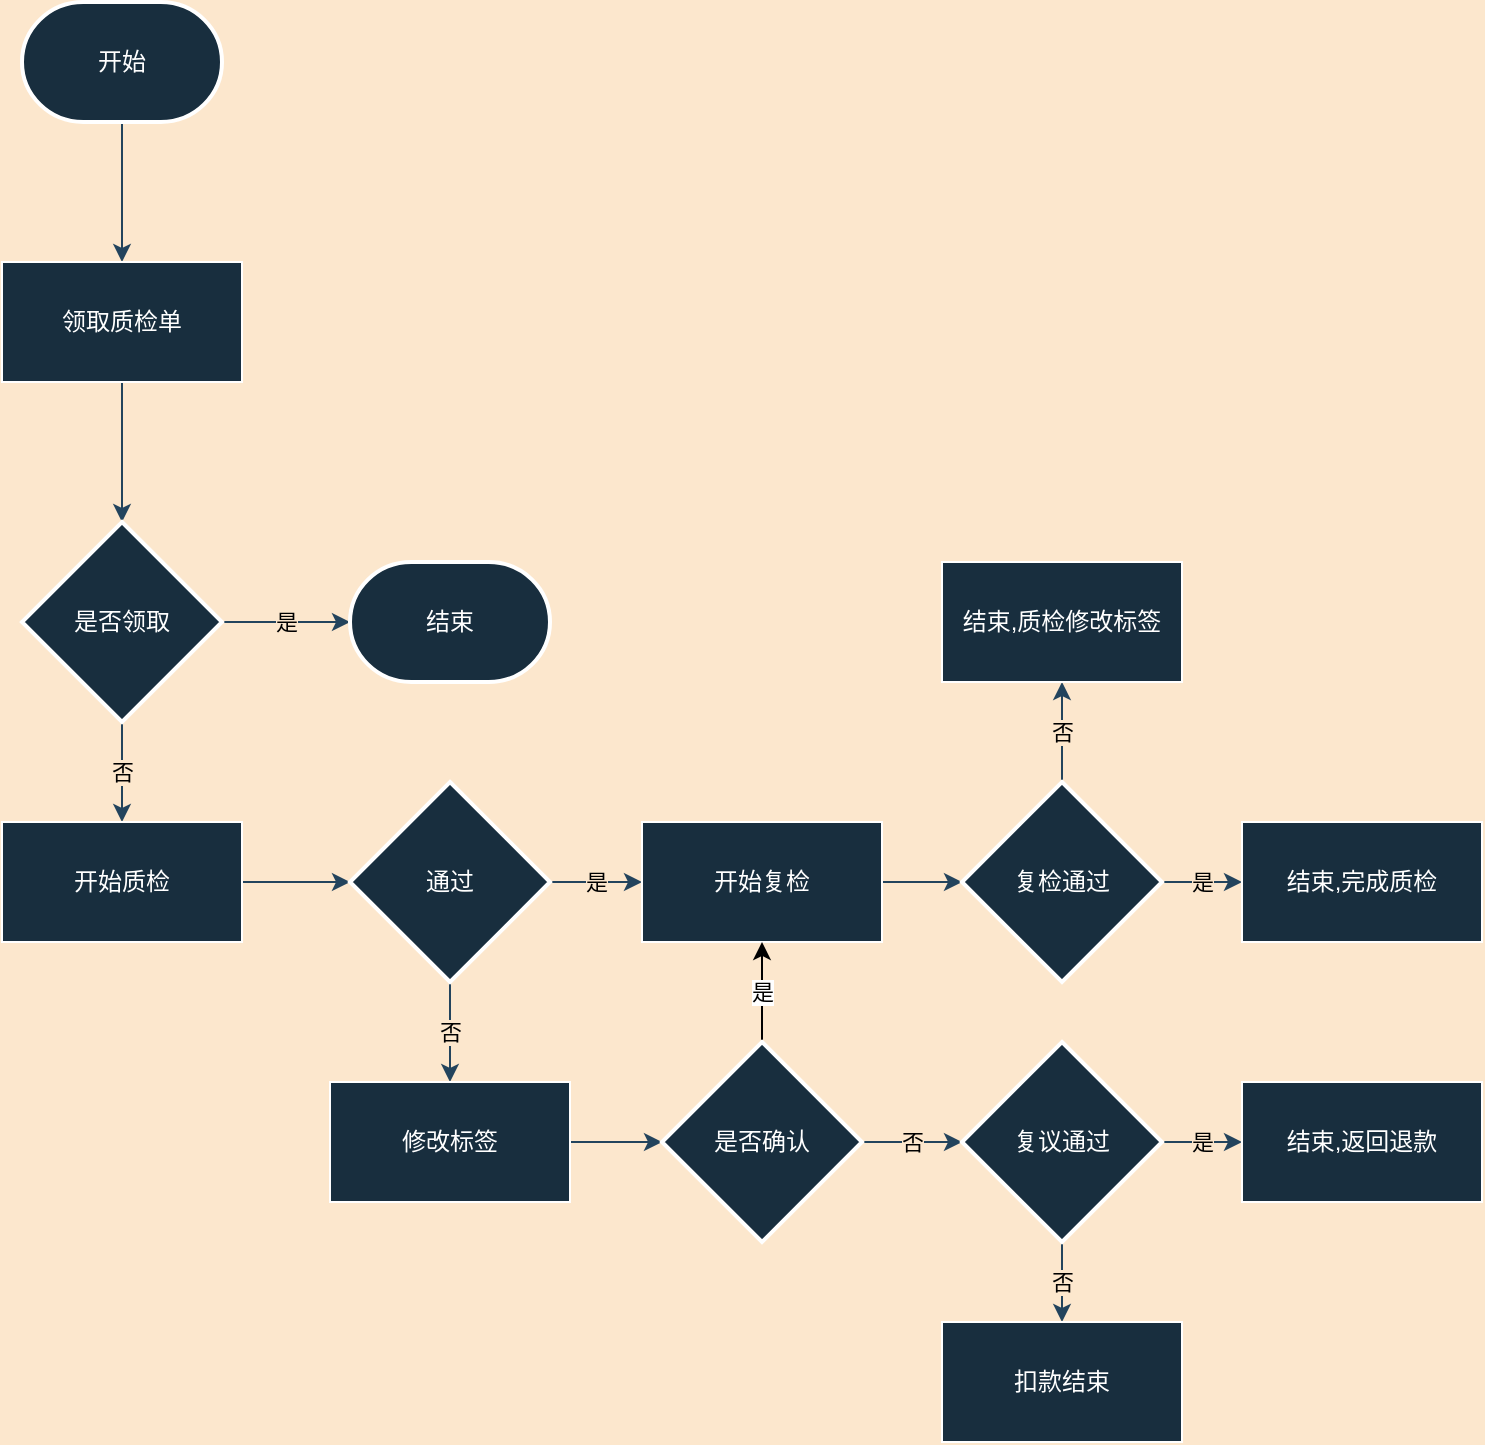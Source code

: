 <mxfile version="21.0.6" type="github">
  <diagram id="nNnDvNXIN6dUj9keKaT8" name="Page-1">
    <mxGraphModel dx="1434" dy="756" grid="1" gridSize="10" guides="1" tooltips="1" connect="1" arrows="1" fold="1" page="1" pageScale="1" pageWidth="827" pageHeight="1169" background="#FCE7CD" math="0" shadow="0">
      <root>
        <mxCell id="0" />
        <mxCell id="1" parent="0" />
        <mxCell id="mTTqI1Kj2CIqjoFTkaEe-4" style="edgeStyle=orthogonalEdgeStyle;rounded=0;orthogonalLoop=1;jettySize=auto;html=1;exitX=0.5;exitY=1;exitDx=0;exitDy=0;exitPerimeter=0;labelBackgroundColor=#FCE7CD;strokeColor=#23445D;" parent="1" source="mTTqI1Kj2CIqjoFTkaEe-1" target="mTTqI1Kj2CIqjoFTkaEe-2" edge="1">
          <mxGeometry relative="1" as="geometry" />
        </mxCell>
        <mxCell id="mTTqI1Kj2CIqjoFTkaEe-1" value="开始" style="strokeWidth=2;html=1;shape=mxgraph.flowchart.terminator;whiteSpace=wrap;rounded=0;fillColor=#182E3E;strokeColor=#FFFFFF;fontColor=#FFFFFF;" parent="1" vertex="1">
          <mxGeometry x="150" y="280" width="100" height="60" as="geometry" />
        </mxCell>
        <mxCell id="mTTqI1Kj2CIqjoFTkaEe-5" style="edgeStyle=orthogonalEdgeStyle;rounded=0;orthogonalLoop=1;jettySize=auto;html=1;exitX=0.5;exitY=1;exitDx=0;exitDy=0;labelBackgroundColor=#FCE7CD;strokeColor=#23445D;" parent="1" source="mTTqI1Kj2CIqjoFTkaEe-2" edge="1">
          <mxGeometry relative="1" as="geometry">
            <mxPoint x="200" y="540" as="targetPoint" />
          </mxGeometry>
        </mxCell>
        <mxCell id="mTTqI1Kj2CIqjoFTkaEe-2" value="领取质检单" style="rounded=0;whiteSpace=wrap;html=1;fillColor=#182E3E;strokeColor=#FFFFFF;fontColor=#FFFFFF;" parent="1" vertex="1">
          <mxGeometry x="140" y="410" width="120" height="60" as="geometry" />
        </mxCell>
        <mxCell id="mTTqI1Kj2CIqjoFTkaEe-9" value="是" style="edgeStyle=orthogonalEdgeStyle;rounded=0;orthogonalLoop=1;jettySize=auto;html=1;entryX=0;entryY=0.5;entryDx=0;entryDy=0;entryPerimeter=0;labelBackgroundColor=#FCE7CD;strokeColor=#23445D;" parent="1" source="mTTqI1Kj2CIqjoFTkaEe-7" target="mTTqI1Kj2CIqjoFTkaEe-8" edge="1">
          <mxGeometry relative="1" as="geometry" />
        </mxCell>
        <mxCell id="mTTqI1Kj2CIqjoFTkaEe-12" value="否" style="edgeStyle=orthogonalEdgeStyle;rounded=0;orthogonalLoop=1;jettySize=auto;html=1;exitX=0.5;exitY=1;exitDx=0;exitDy=0;exitPerimeter=0;labelBackgroundColor=#FCE7CD;strokeColor=#23445D;" parent="1" source="mTTqI1Kj2CIqjoFTkaEe-7" target="mTTqI1Kj2CIqjoFTkaEe-10" edge="1">
          <mxGeometry relative="1" as="geometry" />
        </mxCell>
        <mxCell id="mTTqI1Kj2CIqjoFTkaEe-7" value="是否领取" style="strokeWidth=2;html=1;shape=mxgraph.flowchart.decision;whiteSpace=wrap;rounded=0;fillColor=#182E3E;strokeColor=#FFFFFF;fontColor=#FFFFFF;" parent="1" vertex="1">
          <mxGeometry x="150" y="540" width="100" height="100" as="geometry" />
        </mxCell>
        <mxCell id="mTTqI1Kj2CIqjoFTkaEe-8" value="结束" style="strokeWidth=2;html=1;shape=mxgraph.flowchart.terminator;whiteSpace=wrap;rounded=0;fillColor=#182E3E;strokeColor=#FFFFFF;fontColor=#FFFFFF;" parent="1" vertex="1">
          <mxGeometry x="314" y="560" width="100" height="60" as="geometry" />
        </mxCell>
        <mxCell id="mTTqI1Kj2CIqjoFTkaEe-14" style="edgeStyle=orthogonalEdgeStyle;rounded=0;orthogonalLoop=1;jettySize=auto;html=1;exitX=1;exitY=0.5;exitDx=0;exitDy=0;labelBackgroundColor=#FCE7CD;strokeColor=#23445D;" parent="1" source="mTTqI1Kj2CIqjoFTkaEe-10" target="mTTqI1Kj2CIqjoFTkaEe-13" edge="1">
          <mxGeometry relative="1" as="geometry" />
        </mxCell>
        <mxCell id="mTTqI1Kj2CIqjoFTkaEe-10" value="开始质检" style="rounded=0;whiteSpace=wrap;html=1;fillColor=#182E3E;strokeColor=#FFFFFF;fontColor=#FFFFFF;" parent="1" vertex="1">
          <mxGeometry x="140" y="690" width="120" height="60" as="geometry" />
        </mxCell>
        <mxCell id="mTTqI1Kj2CIqjoFTkaEe-17" value="是" style="edgeStyle=orthogonalEdgeStyle;rounded=0;orthogonalLoop=1;jettySize=auto;html=1;exitX=1;exitY=0.5;exitDx=0;exitDy=0;exitPerimeter=0;labelBackgroundColor=#FCE7CD;strokeColor=#23445D;" parent="1" source="mTTqI1Kj2CIqjoFTkaEe-13" target="mTTqI1Kj2CIqjoFTkaEe-16" edge="1">
          <mxGeometry relative="1" as="geometry" />
        </mxCell>
        <mxCell id="mTTqI1Kj2CIqjoFTkaEe-20" value="否" style="edgeStyle=orthogonalEdgeStyle;rounded=0;orthogonalLoop=1;jettySize=auto;html=1;exitX=0.5;exitY=1;exitDx=0;exitDy=0;exitPerimeter=0;entryX=0.5;entryY=0;entryDx=0;entryDy=0;labelBackgroundColor=#FCE7CD;strokeColor=#23445D;" parent="1" source="mTTqI1Kj2CIqjoFTkaEe-13" target="mTTqI1Kj2CIqjoFTkaEe-15" edge="1">
          <mxGeometry relative="1" as="geometry" />
        </mxCell>
        <mxCell id="mTTqI1Kj2CIqjoFTkaEe-13" value="通过" style="strokeWidth=2;html=1;shape=mxgraph.flowchart.decision;whiteSpace=wrap;rounded=0;fillColor=#182E3E;strokeColor=#FFFFFF;fontColor=#FFFFFF;" parent="1" vertex="1">
          <mxGeometry x="314" y="670" width="100" height="100" as="geometry" />
        </mxCell>
        <mxCell id="mTTqI1Kj2CIqjoFTkaEe-22" style="edgeStyle=orthogonalEdgeStyle;rounded=0;orthogonalLoop=1;jettySize=auto;html=1;exitX=1;exitY=0.5;exitDx=0;exitDy=0;labelBackgroundColor=#FCE7CD;strokeColor=#23445D;" parent="1" source="mTTqI1Kj2CIqjoFTkaEe-15" target="mTTqI1Kj2CIqjoFTkaEe-21" edge="1">
          <mxGeometry relative="1" as="geometry" />
        </mxCell>
        <mxCell id="mTTqI1Kj2CIqjoFTkaEe-15" value="修改标签" style="rounded=0;whiteSpace=wrap;html=1;fillColor=#182E3E;strokeColor=#FFFFFF;fontColor=#FFFFFF;" parent="1" vertex="1">
          <mxGeometry x="304" y="820" width="120" height="60" as="geometry" />
        </mxCell>
        <mxCell id="mTTqI1Kj2CIqjoFTkaEe-36" style="edgeStyle=orthogonalEdgeStyle;curved=0;rounded=1;sketch=0;orthogonalLoop=1;jettySize=auto;html=1;exitX=1;exitY=0.5;exitDx=0;exitDy=0;entryX=0;entryY=0.5;entryDx=0;entryDy=0;entryPerimeter=0;labelBackgroundColor=#FCE7CD;strokeColor=#23445D;" parent="1" source="mTTqI1Kj2CIqjoFTkaEe-16" target="mTTqI1Kj2CIqjoFTkaEe-31" edge="1">
          <mxGeometry relative="1" as="geometry" />
        </mxCell>
        <mxCell id="mTTqI1Kj2CIqjoFTkaEe-16" value="开始复检" style="rounded=0;whiteSpace=wrap;html=1;fillColor=#182E3E;strokeColor=#FFFFFF;fontColor=#FFFFFF;" parent="1" vertex="1">
          <mxGeometry x="460" y="690" width="120" height="60" as="geometry" />
        </mxCell>
        <mxCell id="mTTqI1Kj2CIqjoFTkaEe-26" value="否" style="edgeStyle=orthogonalEdgeStyle;rounded=0;orthogonalLoop=1;jettySize=auto;html=1;exitX=1;exitY=0.5;exitDx=0;exitDy=0;exitPerimeter=0;entryX=0;entryY=0.5;entryDx=0;entryDy=0;entryPerimeter=0;labelBackgroundColor=#FCE7CD;strokeColor=#23445D;" parent="1" source="mTTqI1Kj2CIqjoFTkaEe-21" target="mTTqI1Kj2CIqjoFTkaEe-24" edge="1">
          <mxGeometry relative="1" as="geometry" />
        </mxCell>
        <mxCell id="8Tz8lEvI-f_afvF6EZho-1" value="是" style="edgeStyle=orthogonalEdgeStyle;rounded=0;orthogonalLoop=1;jettySize=auto;html=1;exitX=0.5;exitY=0;exitDx=0;exitDy=0;exitPerimeter=0;entryX=0.5;entryY=1;entryDx=0;entryDy=0;" edge="1" parent="1" source="mTTqI1Kj2CIqjoFTkaEe-21" target="mTTqI1Kj2CIqjoFTkaEe-16">
          <mxGeometry relative="1" as="geometry" />
        </mxCell>
        <mxCell id="mTTqI1Kj2CIqjoFTkaEe-21" value="是否确认" style="strokeWidth=2;html=1;shape=mxgraph.flowchart.decision;whiteSpace=wrap;rounded=0;fillColor=#182E3E;strokeColor=#FFFFFF;fontColor=#FFFFFF;" parent="1" vertex="1">
          <mxGeometry x="470" y="800" width="100" height="100" as="geometry" />
        </mxCell>
        <mxCell id="mTTqI1Kj2CIqjoFTkaEe-28" value="否" style="edgeStyle=orthogonalEdgeStyle;rounded=0;orthogonalLoop=1;jettySize=auto;html=1;exitX=0.5;exitY=1;exitDx=0;exitDy=0;exitPerimeter=0;entryX=0.5;entryY=0;entryDx=0;entryDy=0;labelBackgroundColor=#FCE7CD;strokeColor=#23445D;" parent="1" source="mTTqI1Kj2CIqjoFTkaEe-24" target="mTTqI1Kj2CIqjoFTkaEe-27" edge="1">
          <mxGeometry relative="1" as="geometry" />
        </mxCell>
        <mxCell id="mTTqI1Kj2CIqjoFTkaEe-30" value="是" style="edgeStyle=orthogonalEdgeStyle;rounded=0;orthogonalLoop=1;jettySize=auto;html=1;exitX=1;exitY=0.5;exitDx=0;exitDy=0;exitPerimeter=0;labelBackgroundColor=#FCE7CD;strokeColor=#23445D;" parent="1" source="mTTqI1Kj2CIqjoFTkaEe-24" target="mTTqI1Kj2CIqjoFTkaEe-29" edge="1">
          <mxGeometry relative="1" as="geometry" />
        </mxCell>
        <mxCell id="mTTqI1Kj2CIqjoFTkaEe-24" value="复议通过" style="strokeWidth=2;html=1;shape=mxgraph.flowchart.decision;whiteSpace=wrap;rounded=0;fillColor=#182E3E;strokeColor=#FFFFFF;fontColor=#FFFFFF;" parent="1" vertex="1">
          <mxGeometry x="620" y="800" width="100" height="100" as="geometry" />
        </mxCell>
        <mxCell id="mTTqI1Kj2CIqjoFTkaEe-27" value="扣款结束" style="rounded=0;whiteSpace=wrap;html=1;fillColor=#182E3E;strokeColor=#FFFFFF;fontColor=#FFFFFF;" parent="1" vertex="1">
          <mxGeometry x="610" y="940" width="120" height="60" as="geometry" />
        </mxCell>
        <mxCell id="mTTqI1Kj2CIqjoFTkaEe-29" value="结束,返回退款" style="rounded=0;whiteSpace=wrap;html=1;fillColor=#182E3E;strokeColor=#FFFFFF;fontColor=#FFFFFF;" parent="1" vertex="1">
          <mxGeometry x="760" y="820" width="120" height="60" as="geometry" />
        </mxCell>
        <mxCell id="mTTqI1Kj2CIqjoFTkaEe-41" value="是" style="edgeStyle=orthogonalEdgeStyle;curved=0;rounded=1;sketch=0;orthogonalLoop=1;jettySize=auto;html=1;exitX=1;exitY=0.5;exitDx=0;exitDy=0;exitPerimeter=0;labelBackgroundColor=#FCE7CD;strokeColor=#23445D;" parent="1" source="mTTqI1Kj2CIqjoFTkaEe-31" target="mTTqI1Kj2CIqjoFTkaEe-37" edge="1">
          <mxGeometry relative="1" as="geometry" />
        </mxCell>
        <mxCell id="mTTqI1Kj2CIqjoFTkaEe-43" value="否" style="edgeStyle=orthogonalEdgeStyle;curved=0;rounded=1;sketch=0;orthogonalLoop=1;jettySize=auto;html=1;exitX=0.5;exitY=0;exitDx=0;exitDy=0;exitPerimeter=0;entryX=0.5;entryY=1;entryDx=0;entryDy=0;labelBackgroundColor=#FCE7CD;strokeColor=#23445D;" parent="1" source="mTTqI1Kj2CIqjoFTkaEe-31" target="mTTqI1Kj2CIqjoFTkaEe-42" edge="1">
          <mxGeometry relative="1" as="geometry" />
        </mxCell>
        <mxCell id="mTTqI1Kj2CIqjoFTkaEe-31" value="复检通过" style="strokeWidth=2;html=1;shape=mxgraph.flowchart.decision;whiteSpace=wrap;rounded=0;fillColor=#182E3E;strokeColor=#FFFFFF;fontColor=#FFFFFF;" parent="1" vertex="1">
          <mxGeometry x="620" y="670" width="100" height="100" as="geometry" />
        </mxCell>
        <mxCell id="mTTqI1Kj2CIqjoFTkaEe-37" value="结束,完成质检" style="rounded=0;whiteSpace=wrap;html=1;fillColor=#182E3E;strokeColor=#FFFFFF;fontColor=#FFFFFF;" parent="1" vertex="1">
          <mxGeometry x="760" y="690" width="120" height="60" as="geometry" />
        </mxCell>
        <mxCell id="mTTqI1Kj2CIqjoFTkaEe-42" value="结束,质检修改标签" style="rounded=0;whiteSpace=wrap;html=1;fillColor=#182E3E;strokeColor=#FFFFFF;fontColor=#FFFFFF;" parent="1" vertex="1">
          <mxGeometry x="610" y="560" width="120" height="60" as="geometry" />
        </mxCell>
      </root>
    </mxGraphModel>
  </diagram>
</mxfile>
